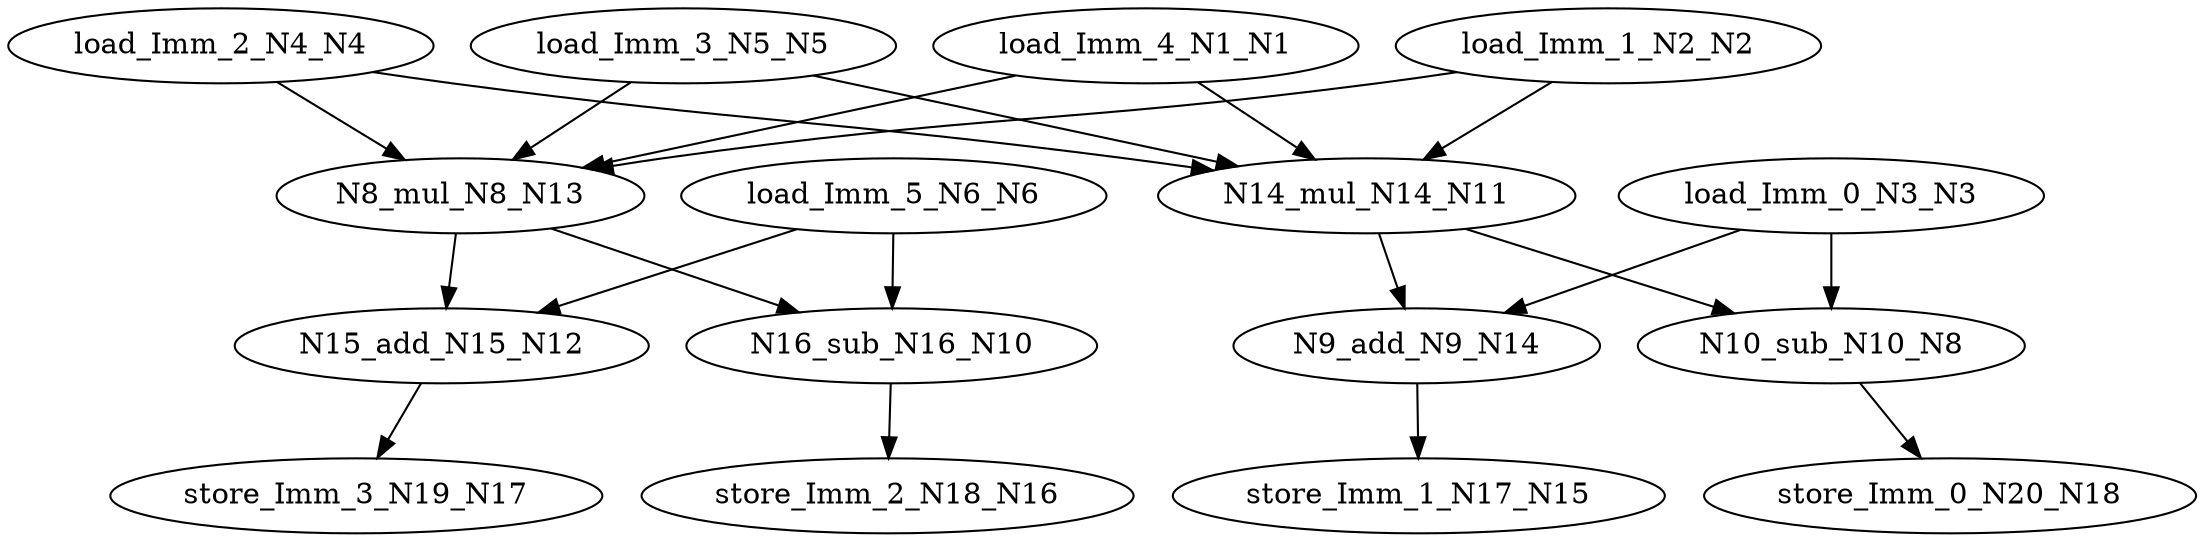 digraph graphname {
N12 [color="black", ntype="operation", label="N15_add_N15_N12"];
N13 [color="black", ntype="operation", label="N8_mul_N8_N13"];
N10 [color="black", ntype="operation", label="N16_sub_N16_N10"];
N11 [color="black", ntype="operation", label="N14_mul_N14_N11"];
N16 [color="black", ntype="outvar", label="store_Imm_2_N18_N16"];
N17 [color="black", ntype="outvar", label="store_Imm_3_N19_N17"];
N14 [color="black", ntype="operation", label="N9_add_N9_N14"];
N15 [color="black", ntype="outvar", label="store_Imm_1_N17_N15"];
N18 [color="black", ntype="outvar", label="store_Imm_0_N20_N18"];
N8 [color="black", ntype="operation", label="N10_sub_N10_N8"];
N1 [color="black", ntype="invar", label="load_Imm_4_N1_N1"];
N2 [color="black", ntype="invar", label="load_Imm_1_N2_N2"];
N3 [color="black", ntype="invar", label="load_Imm_0_N3_N3"];
N4 [color="black", ntype="invar", label="load_Imm_2_N4_N4"];
N5 [color="black", ntype="invar", label="load_Imm_3_N5_N5"];
N6 [color="black", ntype="invar", label="load_Imm_5_N6_N6"];
N12 -> N17;
N13 -> N10;
N13 -> N12;
N10 -> N16;
N11 -> N8;
N11 -> N14;
N14 -> N15;
N8 -> N18;
N1 -> N13;
N1 -> N11;
N2 -> N13;
N2 -> N11;
N3 -> N14;
N3 -> N8;
N4 -> N11;
N4 -> N13;
N5 -> N13;
N5 -> N11;
N6 -> N12;
N6 -> N10;
}
